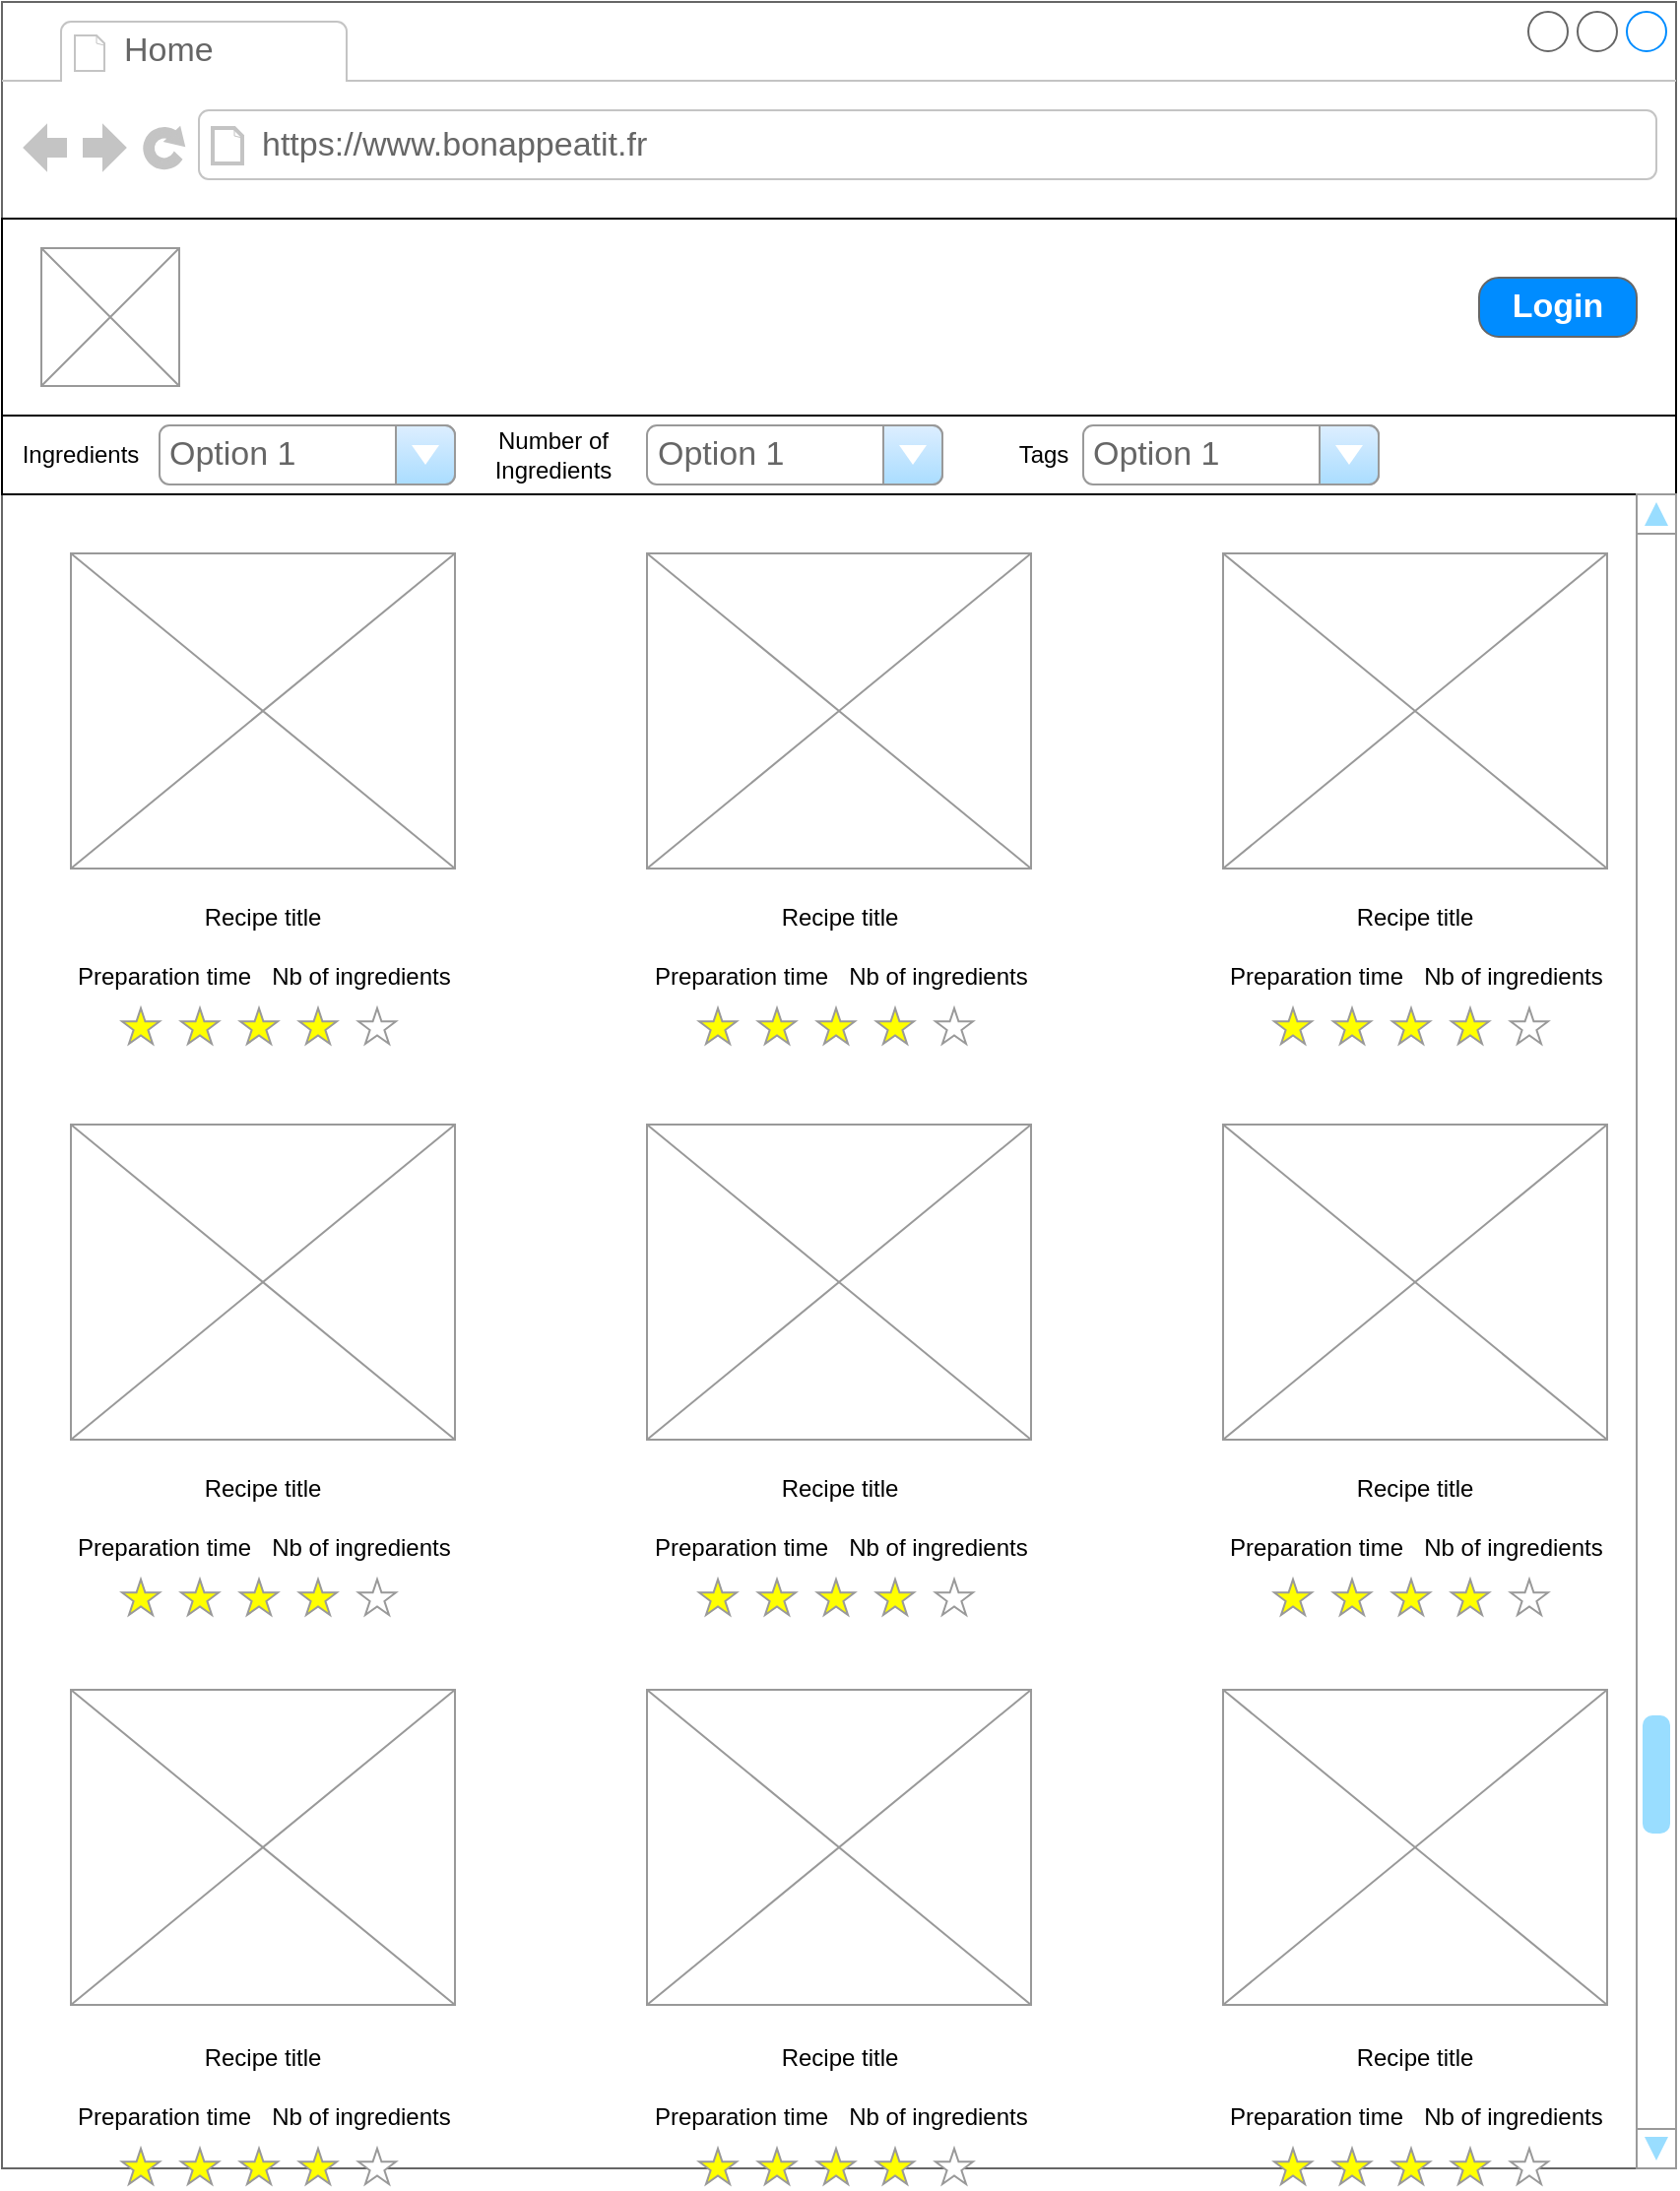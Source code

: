<mxfile version="27.1.1">
  <diagram name="Page-1" id="sALq_mYJsIHV27RAzlB7">
    <mxGraphModel dx="1678" dy="938" grid="1" gridSize="10" guides="1" tooltips="1" connect="1" arrows="1" fold="1" page="1" pageScale="1" pageWidth="850" pageHeight="1100" math="0" shadow="0">
      <root>
        <mxCell id="0" />
        <mxCell id="1" parent="0" />
        <mxCell id="IadbMeevf03XnhBrfUi4-1" value="" style="strokeWidth=1;shadow=0;dashed=0;align=center;html=1;shape=mxgraph.mockup.containers.browserWindow;rSize=0;strokeColor=#666666;strokeColor2=#008cff;strokeColor3=#c4c4c4;mainText=,;recursiveResize=0;" parent="1" vertex="1">
          <mxGeometry width="850" height="1100" as="geometry" />
        </mxCell>
        <mxCell id="IadbMeevf03XnhBrfUi4-2" value="Home" style="strokeWidth=1;shadow=0;dashed=0;align=center;html=1;shape=mxgraph.mockup.containers.anchor;fontSize=17;fontColor=#666666;align=left;whiteSpace=wrap;" parent="IadbMeevf03XnhBrfUi4-1" vertex="1">
          <mxGeometry x="60" y="12" width="110" height="26" as="geometry" />
        </mxCell>
        <mxCell id="IadbMeevf03XnhBrfUi4-3" value="https://www.bonappeatit.fr" style="strokeWidth=1;shadow=0;dashed=0;align=center;html=1;shape=mxgraph.mockup.containers.anchor;rSize=0;fontSize=17;fontColor=#666666;align=left;" parent="IadbMeevf03XnhBrfUi4-1" vertex="1">
          <mxGeometry x="130" y="60" width="250" height="26" as="geometry" />
        </mxCell>
        <mxCell id="sArDygP2SWiCbv7uEsUI-2" value="" style="rounded=0;whiteSpace=wrap;html=1;" parent="IadbMeevf03XnhBrfUi4-1" vertex="1">
          <mxGeometry y="110" width="850" height="100" as="geometry" />
        </mxCell>
        <mxCell id="sArDygP2SWiCbv7uEsUI-3" value="Login" style="strokeWidth=1;shadow=0;dashed=0;align=center;html=1;shape=mxgraph.mockup.buttons.button;strokeColor=#666666;fontColor=#ffffff;mainText=;buttonStyle=round;fontSize=17;fontStyle=1;fillColor=#008cff;whiteSpace=wrap;" parent="IadbMeevf03XnhBrfUi4-1" vertex="1">
          <mxGeometry x="750" y="140" width="80" height="30" as="geometry" />
        </mxCell>
        <mxCell id="sArDygP2SWiCbv7uEsUI-4" value="" style="verticalLabelPosition=bottom;shadow=0;dashed=0;align=center;html=1;verticalAlign=top;strokeWidth=1;shape=mxgraph.mockup.graphics.simpleIcon;strokeColor=#999999;" parent="IadbMeevf03XnhBrfUi4-1" vertex="1">
          <mxGeometry x="20" y="125" width="70" height="70" as="geometry" />
        </mxCell>
        <mxCell id="sArDygP2SWiCbv7uEsUI-5" value="" style="rounded=0;whiteSpace=wrap;html=1;" parent="IadbMeevf03XnhBrfUi4-1" vertex="1">
          <mxGeometry y="210" width="850" height="40" as="geometry" />
        </mxCell>
        <mxCell id="sArDygP2SWiCbv7uEsUI-6" value="" style="verticalLabelPosition=bottom;shadow=0;dashed=0;align=center;html=1;verticalAlign=top;strokeWidth=1;shape=mxgraph.mockup.graphics.simpleIcon;strokeColor=#999999;fillColor=#ffffff;" parent="IadbMeevf03XnhBrfUi4-1" vertex="1">
          <mxGeometry x="35" y="280" width="195" height="160" as="geometry" />
        </mxCell>
        <mxCell id="sArDygP2SWiCbv7uEsUI-7" value="" style="verticalLabelPosition=bottom;shadow=0;dashed=0;align=center;html=1;verticalAlign=top;strokeWidth=1;shape=mxgraph.mockup.graphics.simpleIcon;strokeColor=#999999;fillColor=#ffffff;" parent="IadbMeevf03XnhBrfUi4-1" vertex="1">
          <mxGeometry x="327.5" y="280" width="195" height="160" as="geometry" />
        </mxCell>
        <mxCell id="sArDygP2SWiCbv7uEsUI-8" value="" style="verticalLabelPosition=bottom;shadow=0;dashed=0;align=center;html=1;verticalAlign=top;strokeWidth=1;shape=mxgraph.mockup.graphics.simpleIcon;strokeColor=#999999;fillColor=#ffffff;" parent="IadbMeevf03XnhBrfUi4-1" vertex="1">
          <mxGeometry x="620" y="280" width="195" height="160" as="geometry" />
        </mxCell>
        <mxCell id="sArDygP2SWiCbv7uEsUI-9" value="" style="verticalLabelPosition=bottom;shadow=0;dashed=0;align=center;html=1;verticalAlign=top;strokeWidth=1;shape=mxgraph.mockup.graphics.simpleIcon;strokeColor=#999999;fillColor=#ffffff;" parent="IadbMeevf03XnhBrfUi4-1" vertex="1">
          <mxGeometry x="35" y="570" width="195" height="160" as="geometry" />
        </mxCell>
        <mxCell id="sArDygP2SWiCbv7uEsUI-10" value="" style="verticalLabelPosition=bottom;shadow=0;dashed=0;align=center;html=1;verticalAlign=top;strokeWidth=1;shape=mxgraph.mockup.graphics.simpleIcon;strokeColor=#999999;fillColor=#ffffff;" parent="IadbMeevf03XnhBrfUi4-1" vertex="1">
          <mxGeometry x="327.5" y="570" width="195" height="160" as="geometry" />
        </mxCell>
        <mxCell id="sArDygP2SWiCbv7uEsUI-11" value="" style="verticalLabelPosition=bottom;shadow=0;dashed=0;align=center;html=1;verticalAlign=top;strokeWidth=1;shape=mxgraph.mockup.graphics.simpleIcon;strokeColor=#999999;fillColor=#ffffff;" parent="IadbMeevf03XnhBrfUi4-1" vertex="1">
          <mxGeometry x="620" y="570" width="195" height="160" as="geometry" />
        </mxCell>
        <mxCell id="sArDygP2SWiCbv7uEsUI-12" value="" style="verticalLabelPosition=bottom;shadow=0;dashed=0;align=center;html=1;verticalAlign=top;strokeWidth=1;shape=mxgraph.mockup.graphics.simpleIcon;strokeColor=#999999;fillColor=#ffffff;" parent="IadbMeevf03XnhBrfUi4-1" vertex="1">
          <mxGeometry x="35" y="857" width="195" height="160" as="geometry" />
        </mxCell>
        <mxCell id="sArDygP2SWiCbv7uEsUI-13" value="" style="verticalLabelPosition=bottom;shadow=0;dashed=0;align=center;html=1;verticalAlign=top;strokeWidth=1;shape=mxgraph.mockup.graphics.simpleIcon;strokeColor=#999999;fillColor=#ffffff;" parent="IadbMeevf03XnhBrfUi4-1" vertex="1">
          <mxGeometry x="327.5" y="857" width="195" height="160" as="geometry" />
        </mxCell>
        <mxCell id="sArDygP2SWiCbv7uEsUI-14" value="" style="verticalLabelPosition=bottom;shadow=0;dashed=0;align=center;html=1;verticalAlign=top;strokeWidth=1;shape=mxgraph.mockup.graphics.simpleIcon;strokeColor=#999999;fillColor=#ffffff;" parent="IadbMeevf03XnhBrfUi4-1" vertex="1">
          <mxGeometry x="620" y="857" width="195" height="160" as="geometry" />
        </mxCell>
        <mxCell id="sArDygP2SWiCbv7uEsUI-19" value="" style="verticalLabelPosition=bottom;shadow=0;dashed=0;align=center;html=1;verticalAlign=top;strokeWidth=1;shape=mxgraph.mockup.navigation.scrollBar;strokeColor=#999999;barPos=20;fillColor2=#99ddff;strokeColor2=none;direction=north;" parent="IadbMeevf03XnhBrfUi4-1" vertex="1">
          <mxGeometry x="830" y="250" width="20" height="850" as="geometry" />
        </mxCell>
        <mxCell id="sArDygP2SWiCbv7uEsUI-20" value="Option 1" style="strokeWidth=1;shadow=0;dashed=0;align=center;html=1;shape=mxgraph.mockup.forms.comboBox;strokeColor=#999999;fillColor=#ddeeff;align=left;fillColor2=#aaddff;mainText=;fontColor=#666666;fontSize=17;spacingLeft=3;" parent="IadbMeevf03XnhBrfUi4-1" vertex="1">
          <mxGeometry x="80" y="215" width="150" height="30" as="geometry" />
        </mxCell>
        <mxCell id="sArDygP2SWiCbv7uEsUI-21" value="Ingredients" style="text;html=1;align=center;verticalAlign=middle;whiteSpace=wrap;rounded=0;fontColor=light-dark(#000000,#666666);" parent="IadbMeevf03XnhBrfUi4-1" vertex="1">
          <mxGeometry x="10" y="215" width="60" height="30" as="geometry" />
        </mxCell>
        <mxCell id="sArDygP2SWiCbv7uEsUI-44" value="&lt;span style=&quot;color: light-dark(rgb(0, 0, 0), rgb(102, 102, 102));&quot;&gt;Number of Ingredients&lt;/span&gt;" style="text;html=1;align=center;verticalAlign=middle;whiteSpace=wrap;rounded=0;fillColor=default;" parent="IadbMeevf03XnhBrfUi4-1" vertex="1">
          <mxGeometry x="250" y="215" width="60" height="30" as="geometry" />
        </mxCell>
        <mxCell id="sArDygP2SWiCbv7uEsUI-45" value="Option 1" style="strokeWidth=1;shadow=0;dashed=0;align=center;html=1;shape=mxgraph.mockup.forms.comboBox;strokeColor=#999999;fillColor=#ddeeff;align=left;fillColor2=#aaddff;mainText=;fontColor=#666666;fontSize=17;spacingLeft=3;" parent="IadbMeevf03XnhBrfUi4-1" vertex="1">
          <mxGeometry x="327.5" y="215" width="150" height="30" as="geometry" />
        </mxCell>
        <mxCell id="sArDygP2SWiCbv7uEsUI-46" value="Tags" style="text;html=1;align=center;verticalAlign=middle;whiteSpace=wrap;rounded=0;fontColor=light-dark(#000000,#666666);" parent="IadbMeevf03XnhBrfUi4-1" vertex="1">
          <mxGeometry x="499" y="215" width="60" height="30" as="geometry" />
        </mxCell>
        <mxCell id="sArDygP2SWiCbv7uEsUI-47" value="Option 1" style="strokeWidth=1;shadow=0;dashed=0;align=center;html=1;shape=mxgraph.mockup.forms.comboBox;strokeColor=#999999;fillColor=#ddeeff;align=left;fillColor2=#aaddff;mainText=;fontColor=#666666;fontSize=17;spacingLeft=3;" parent="IadbMeevf03XnhBrfUi4-1" vertex="1">
          <mxGeometry x="549" y="215" width="150" height="30" as="geometry" />
        </mxCell>
        <mxCell id="sArDygP2SWiCbv7uEsUI-52" value="" style="group" parent="IadbMeevf03XnhBrfUi4-1" vertex="1" connectable="0">
          <mxGeometry x="35" y="450" width="195" height="81" as="geometry" />
        </mxCell>
        <mxCell id="sArDygP2SWiCbv7uEsUI-48" value="Recipe title" style="text;html=1;align=center;verticalAlign=middle;whiteSpace=wrap;rounded=0;fontColor=light-dark(#000000,#666666);" parent="sArDygP2SWiCbv7uEsUI-52" vertex="1">
          <mxGeometry width="195" height="30" as="geometry" />
        </mxCell>
        <mxCell id="sArDygP2SWiCbv7uEsUI-49" value="Preparation time" style="text;html=1;align=center;verticalAlign=middle;whiteSpace=wrap;rounded=0;fontColor=light-dark(#000000,#666666);" parent="sArDygP2SWiCbv7uEsUI-52" vertex="1">
          <mxGeometry y="30" width="95" height="30" as="geometry" />
        </mxCell>
        <mxCell id="sArDygP2SWiCbv7uEsUI-50" value="Nb of ingredients" style="text;html=1;align=center;verticalAlign=middle;whiteSpace=wrap;rounded=0;fontColor=light-dark(#000000,#666666);" parent="sArDygP2SWiCbv7uEsUI-52" vertex="1">
          <mxGeometry x="100" y="30" width="95" height="30" as="geometry" />
        </mxCell>
        <mxCell id="sArDygP2SWiCbv7uEsUI-51" value="" style="verticalLabelPosition=bottom;shadow=0;dashed=0;align=center;html=1;verticalAlign=top;strokeWidth=1;shape=mxgraph.mockup.misc.rating;strokeColor=#999999;fillColor=#ffff00;emptyFillColor=#ffffff;grade=4;ratingScale=5;ratingStyle=star;" parent="sArDygP2SWiCbv7uEsUI-52" vertex="1">
          <mxGeometry x="26" y="61" width="145" height="20" as="geometry" />
        </mxCell>
        <mxCell id="sArDygP2SWiCbv7uEsUI-53" value="" style="group" parent="IadbMeevf03XnhBrfUi4-1" vertex="1" connectable="0">
          <mxGeometry x="35" y="740" width="195" height="81" as="geometry" />
        </mxCell>
        <mxCell id="sArDygP2SWiCbv7uEsUI-54" value="Recipe title" style="text;html=1;align=center;verticalAlign=middle;whiteSpace=wrap;rounded=0;fontColor=light-dark(#000000,#666666);" parent="sArDygP2SWiCbv7uEsUI-53" vertex="1">
          <mxGeometry width="195" height="30" as="geometry" />
        </mxCell>
        <mxCell id="sArDygP2SWiCbv7uEsUI-55" value="Preparation time" style="text;html=1;align=center;verticalAlign=middle;whiteSpace=wrap;rounded=0;fontColor=light-dark(#000000,#666666);" parent="sArDygP2SWiCbv7uEsUI-53" vertex="1">
          <mxGeometry y="30" width="95" height="30" as="geometry" />
        </mxCell>
        <mxCell id="sArDygP2SWiCbv7uEsUI-56" value="Nb of ingredients" style="text;html=1;align=center;verticalAlign=middle;whiteSpace=wrap;rounded=0;fontColor=light-dark(#000000,#666666);" parent="sArDygP2SWiCbv7uEsUI-53" vertex="1">
          <mxGeometry x="100" y="30" width="95" height="30" as="geometry" />
        </mxCell>
        <mxCell id="sArDygP2SWiCbv7uEsUI-57" value="" style="verticalLabelPosition=bottom;shadow=0;dashed=0;align=center;html=1;verticalAlign=top;strokeWidth=1;shape=mxgraph.mockup.misc.rating;strokeColor=#999999;fillColor=#ffff00;emptyFillColor=#ffffff;grade=4;ratingScale=5;ratingStyle=star;" parent="sArDygP2SWiCbv7uEsUI-53" vertex="1">
          <mxGeometry x="26" y="61" width="145" height="20" as="geometry" />
        </mxCell>
        <mxCell id="sArDygP2SWiCbv7uEsUI-58" value="" style="group" parent="IadbMeevf03XnhBrfUi4-1" vertex="1" connectable="0">
          <mxGeometry x="35" y="1029" width="195" height="81" as="geometry" />
        </mxCell>
        <mxCell id="sArDygP2SWiCbv7uEsUI-59" value="Recipe title" style="text;html=1;align=center;verticalAlign=middle;whiteSpace=wrap;rounded=0;fontColor=light-dark(#000000,#666666);" parent="sArDygP2SWiCbv7uEsUI-58" vertex="1">
          <mxGeometry width="195" height="30" as="geometry" />
        </mxCell>
        <mxCell id="sArDygP2SWiCbv7uEsUI-60" value="Preparation time" style="text;html=1;align=center;verticalAlign=middle;whiteSpace=wrap;rounded=0;fontColor=light-dark(#000000,#666666);" parent="sArDygP2SWiCbv7uEsUI-58" vertex="1">
          <mxGeometry y="30" width="95" height="30" as="geometry" />
        </mxCell>
        <mxCell id="sArDygP2SWiCbv7uEsUI-61" value="Nb of ingredients" style="text;html=1;align=center;verticalAlign=middle;whiteSpace=wrap;rounded=0;fontColor=light-dark(#000000,#666666);" parent="sArDygP2SWiCbv7uEsUI-58" vertex="1">
          <mxGeometry x="100" y="30" width="95" height="30" as="geometry" />
        </mxCell>
        <mxCell id="sArDygP2SWiCbv7uEsUI-62" value="" style="verticalLabelPosition=bottom;shadow=0;dashed=0;align=center;html=1;verticalAlign=top;strokeWidth=1;shape=mxgraph.mockup.misc.rating;strokeColor=#999999;fillColor=#ffff00;emptyFillColor=#ffffff;grade=4;ratingScale=5;ratingStyle=star;" parent="sArDygP2SWiCbv7uEsUI-58" vertex="1">
          <mxGeometry x="26" y="61" width="145" height="20" as="geometry" />
        </mxCell>
        <mxCell id="sArDygP2SWiCbv7uEsUI-63" value="" style="group" parent="IadbMeevf03XnhBrfUi4-1" vertex="1" connectable="0">
          <mxGeometry x="328" y="450" width="195" height="81" as="geometry" />
        </mxCell>
        <mxCell id="sArDygP2SWiCbv7uEsUI-64" value="Recipe title" style="text;html=1;align=center;verticalAlign=middle;whiteSpace=wrap;rounded=0;fontColor=light-dark(#000000,#666666);" parent="sArDygP2SWiCbv7uEsUI-63" vertex="1">
          <mxGeometry width="195" height="30" as="geometry" />
        </mxCell>
        <mxCell id="sArDygP2SWiCbv7uEsUI-65" value="Preparation time" style="text;html=1;align=center;verticalAlign=middle;whiteSpace=wrap;rounded=0;fontColor=light-dark(#000000,#666666);" parent="sArDygP2SWiCbv7uEsUI-63" vertex="1">
          <mxGeometry y="30" width="95" height="30" as="geometry" />
        </mxCell>
        <mxCell id="sArDygP2SWiCbv7uEsUI-66" value="Nb of ingredients" style="text;html=1;align=center;verticalAlign=middle;whiteSpace=wrap;rounded=0;fontColor=light-dark(#000000,#666666);" parent="sArDygP2SWiCbv7uEsUI-63" vertex="1">
          <mxGeometry x="100" y="30" width="95" height="30" as="geometry" />
        </mxCell>
        <mxCell id="sArDygP2SWiCbv7uEsUI-67" value="" style="verticalLabelPosition=bottom;shadow=0;dashed=0;align=center;html=1;verticalAlign=top;strokeWidth=1;shape=mxgraph.mockup.misc.rating;strokeColor=#999999;fillColor=#ffff00;emptyFillColor=#ffffff;grade=4;ratingScale=5;ratingStyle=star;" parent="sArDygP2SWiCbv7uEsUI-63" vertex="1">
          <mxGeometry x="26" y="61" width="145" height="20" as="geometry" />
        </mxCell>
        <mxCell id="sArDygP2SWiCbv7uEsUI-68" value="" style="group" parent="IadbMeevf03XnhBrfUi4-1" vertex="1" connectable="0">
          <mxGeometry x="620" y="450" width="195" height="81" as="geometry" />
        </mxCell>
        <mxCell id="sArDygP2SWiCbv7uEsUI-69" value="Recipe title" style="text;html=1;align=center;verticalAlign=middle;whiteSpace=wrap;rounded=0;fontColor=light-dark(#000000,#666666);" parent="sArDygP2SWiCbv7uEsUI-68" vertex="1">
          <mxGeometry width="195" height="30" as="geometry" />
        </mxCell>
        <mxCell id="sArDygP2SWiCbv7uEsUI-70" value="Preparation time" style="text;html=1;align=center;verticalAlign=middle;whiteSpace=wrap;rounded=0;fontColor=light-dark(#000000,#666666);" parent="sArDygP2SWiCbv7uEsUI-68" vertex="1">
          <mxGeometry y="30" width="95" height="30" as="geometry" />
        </mxCell>
        <mxCell id="sArDygP2SWiCbv7uEsUI-71" value="Nb of ingredients" style="text;html=1;align=center;verticalAlign=middle;whiteSpace=wrap;rounded=0;fontColor=light-dark(#000000,#666666);" parent="sArDygP2SWiCbv7uEsUI-68" vertex="1">
          <mxGeometry x="100" y="30" width="95" height="30" as="geometry" />
        </mxCell>
        <mxCell id="sArDygP2SWiCbv7uEsUI-72" value="" style="verticalLabelPosition=bottom;shadow=0;dashed=0;align=center;html=1;verticalAlign=top;strokeWidth=1;shape=mxgraph.mockup.misc.rating;strokeColor=#999999;fillColor=#ffff00;emptyFillColor=#ffffff;grade=4;ratingScale=5;ratingStyle=star;" parent="sArDygP2SWiCbv7uEsUI-68" vertex="1">
          <mxGeometry x="26" y="61" width="145" height="20" as="geometry" />
        </mxCell>
        <mxCell id="sArDygP2SWiCbv7uEsUI-73" value="" style="group" parent="IadbMeevf03XnhBrfUi4-1" vertex="1" connectable="0">
          <mxGeometry x="328" y="740" width="195" height="81" as="geometry" />
        </mxCell>
        <mxCell id="sArDygP2SWiCbv7uEsUI-74" value="Recipe title" style="text;html=1;align=center;verticalAlign=middle;whiteSpace=wrap;rounded=0;fontColor=light-dark(#000000,#666666);" parent="sArDygP2SWiCbv7uEsUI-73" vertex="1">
          <mxGeometry width="195" height="30" as="geometry" />
        </mxCell>
        <mxCell id="sArDygP2SWiCbv7uEsUI-75" value="Preparation time" style="text;html=1;align=center;verticalAlign=middle;whiteSpace=wrap;rounded=0;fontColor=light-dark(#000000,#666666);" parent="sArDygP2SWiCbv7uEsUI-73" vertex="1">
          <mxGeometry y="30" width="95" height="30" as="geometry" />
        </mxCell>
        <mxCell id="sArDygP2SWiCbv7uEsUI-76" value="Nb of ingredients" style="text;html=1;align=center;verticalAlign=middle;whiteSpace=wrap;rounded=0;fontColor=light-dark(#000000,#666666);" parent="sArDygP2SWiCbv7uEsUI-73" vertex="1">
          <mxGeometry x="100" y="30" width="95" height="30" as="geometry" />
        </mxCell>
        <mxCell id="sArDygP2SWiCbv7uEsUI-77" value="" style="verticalLabelPosition=bottom;shadow=0;dashed=0;align=center;html=1;verticalAlign=top;strokeWidth=1;shape=mxgraph.mockup.misc.rating;strokeColor=#999999;fillColor=#ffff00;emptyFillColor=#ffffff;grade=4;ratingScale=5;ratingStyle=star;" parent="sArDygP2SWiCbv7uEsUI-73" vertex="1">
          <mxGeometry x="26" y="61" width="145" height="20" as="geometry" />
        </mxCell>
        <mxCell id="sArDygP2SWiCbv7uEsUI-78" value="" style="group" parent="IadbMeevf03XnhBrfUi4-1" vertex="1" connectable="0">
          <mxGeometry x="620" y="740" width="195" height="81" as="geometry" />
        </mxCell>
        <mxCell id="sArDygP2SWiCbv7uEsUI-79" value="Recipe title" style="text;html=1;align=center;verticalAlign=middle;whiteSpace=wrap;rounded=0;fontColor=light-dark(#000000,#666666);" parent="sArDygP2SWiCbv7uEsUI-78" vertex="1">
          <mxGeometry width="195" height="30" as="geometry" />
        </mxCell>
        <mxCell id="sArDygP2SWiCbv7uEsUI-80" value="Preparation time" style="text;html=1;align=center;verticalAlign=middle;whiteSpace=wrap;rounded=0;fontColor=light-dark(#000000,#666666);" parent="sArDygP2SWiCbv7uEsUI-78" vertex="1">
          <mxGeometry y="30" width="95" height="30" as="geometry" />
        </mxCell>
        <mxCell id="sArDygP2SWiCbv7uEsUI-81" value="Nb of ingredients" style="text;html=1;align=center;verticalAlign=middle;whiteSpace=wrap;rounded=0;fontColor=light-dark(#000000,#666666);" parent="sArDygP2SWiCbv7uEsUI-78" vertex="1">
          <mxGeometry x="100" y="30" width="95" height="30" as="geometry" />
        </mxCell>
        <mxCell id="sArDygP2SWiCbv7uEsUI-82" value="" style="verticalLabelPosition=bottom;shadow=0;dashed=0;align=center;html=1;verticalAlign=top;strokeWidth=1;shape=mxgraph.mockup.misc.rating;strokeColor=#999999;fillColor=#ffff00;emptyFillColor=#ffffff;grade=4;ratingScale=5;ratingStyle=star;" parent="sArDygP2SWiCbv7uEsUI-78" vertex="1">
          <mxGeometry x="26" y="61" width="145" height="20" as="geometry" />
        </mxCell>
        <mxCell id="sArDygP2SWiCbv7uEsUI-83" value="" style="group" parent="IadbMeevf03XnhBrfUi4-1" vertex="1" connectable="0">
          <mxGeometry x="328" y="1029" width="195" height="81" as="geometry" />
        </mxCell>
        <mxCell id="sArDygP2SWiCbv7uEsUI-84" value="Recipe title" style="text;html=1;align=center;verticalAlign=middle;whiteSpace=wrap;rounded=0;fontColor=light-dark(#000000,#666666);" parent="sArDygP2SWiCbv7uEsUI-83" vertex="1">
          <mxGeometry width="195" height="30" as="geometry" />
        </mxCell>
        <mxCell id="sArDygP2SWiCbv7uEsUI-85" value="Preparation time" style="text;html=1;align=center;verticalAlign=middle;whiteSpace=wrap;rounded=0;fontColor=light-dark(#000000,#666666);" parent="sArDygP2SWiCbv7uEsUI-83" vertex="1">
          <mxGeometry y="30" width="95" height="30" as="geometry" />
        </mxCell>
        <mxCell id="sArDygP2SWiCbv7uEsUI-86" value="Nb of ingredients" style="text;html=1;align=center;verticalAlign=middle;whiteSpace=wrap;rounded=0;fontColor=light-dark(#000000,#666666);" parent="sArDygP2SWiCbv7uEsUI-83" vertex="1">
          <mxGeometry x="100" y="30" width="95" height="30" as="geometry" />
        </mxCell>
        <mxCell id="sArDygP2SWiCbv7uEsUI-87" value="" style="verticalLabelPosition=bottom;shadow=0;dashed=0;align=center;html=1;verticalAlign=top;strokeWidth=1;shape=mxgraph.mockup.misc.rating;strokeColor=#999999;fillColor=#ffff00;emptyFillColor=#ffffff;grade=4;ratingScale=5;ratingStyle=star;" parent="sArDygP2SWiCbv7uEsUI-83" vertex="1">
          <mxGeometry x="26" y="61" width="145" height="20" as="geometry" />
        </mxCell>
        <mxCell id="sArDygP2SWiCbv7uEsUI-88" value="" style="group" parent="IadbMeevf03XnhBrfUi4-1" vertex="1" connectable="0">
          <mxGeometry x="620" y="1029" width="195" height="81" as="geometry" />
        </mxCell>
        <mxCell id="sArDygP2SWiCbv7uEsUI-89" value="Recipe title" style="text;html=1;align=center;verticalAlign=middle;whiteSpace=wrap;rounded=0;fontColor=light-dark(#000000,#666666);" parent="sArDygP2SWiCbv7uEsUI-88" vertex="1">
          <mxGeometry width="195" height="30" as="geometry" />
        </mxCell>
        <mxCell id="sArDygP2SWiCbv7uEsUI-90" value="Preparation time" style="text;html=1;align=center;verticalAlign=middle;whiteSpace=wrap;rounded=0;fontColor=light-dark(#000000,#666666);" parent="sArDygP2SWiCbv7uEsUI-88" vertex="1">
          <mxGeometry y="30" width="95" height="30" as="geometry" />
        </mxCell>
        <mxCell id="sArDygP2SWiCbv7uEsUI-91" value="Nb of ingredients" style="text;html=1;align=center;verticalAlign=middle;whiteSpace=wrap;rounded=0;fontColor=light-dark(#000000,#666666);" parent="sArDygP2SWiCbv7uEsUI-88" vertex="1">
          <mxGeometry x="100" y="30" width="95" height="30" as="geometry" />
        </mxCell>
        <mxCell id="sArDygP2SWiCbv7uEsUI-92" value="" style="verticalLabelPosition=bottom;shadow=0;dashed=0;align=center;html=1;verticalAlign=top;strokeWidth=1;shape=mxgraph.mockup.misc.rating;strokeColor=#999999;fillColor=#ffff00;emptyFillColor=#ffffff;grade=4;ratingScale=5;ratingStyle=star;" parent="sArDygP2SWiCbv7uEsUI-88" vertex="1">
          <mxGeometry x="26" y="61" width="145" height="20" as="geometry" />
        </mxCell>
      </root>
    </mxGraphModel>
  </diagram>
</mxfile>
